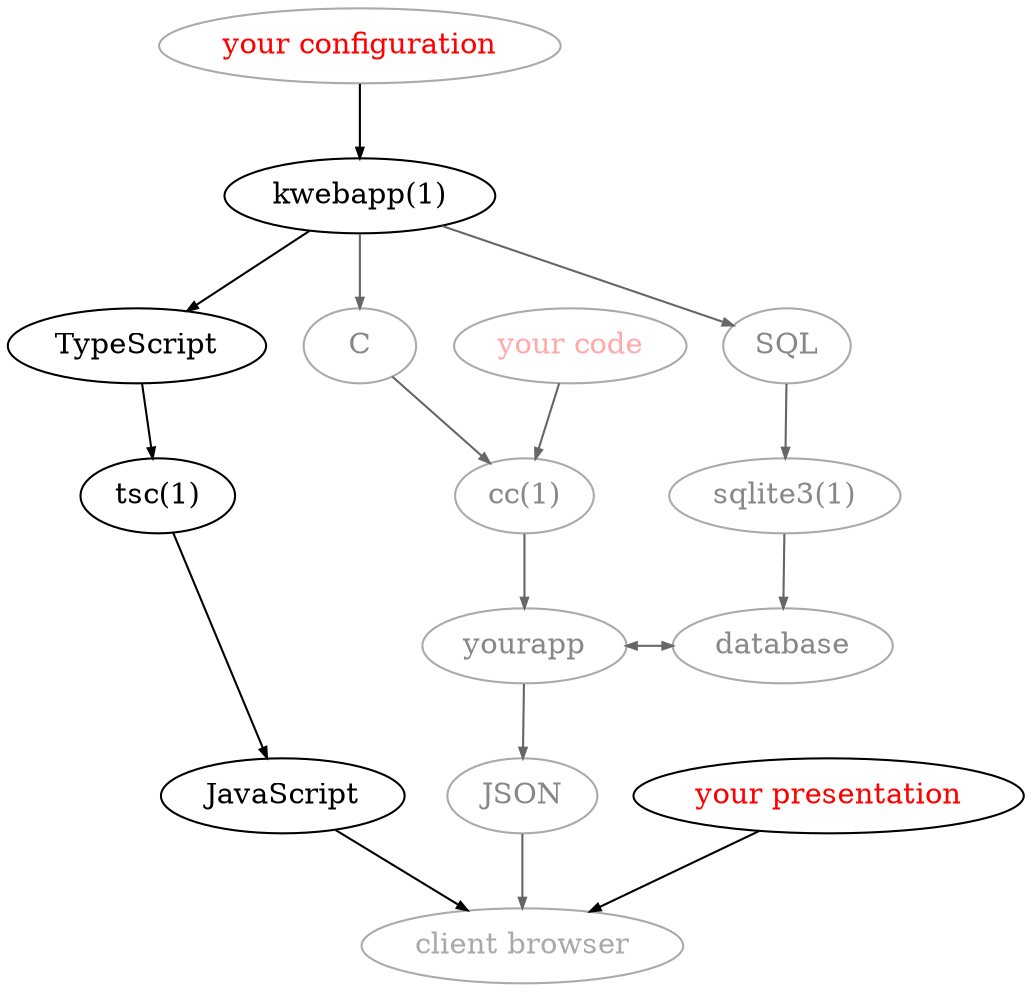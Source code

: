 digraph {
	edge [arrowsize="0.5";];
	bgcolor="transparent";
	splines=false;

	{ rank=source; kwebapp[label="your configuration", fontcolor="red", color="#aaaaaa"]; }

	{ rank=same; kwebapp1[label="kwebapp(1)"]; }

	{ rank=same; 
	  c[label="C", fontcolor="#888888", color="#aaaaaa"]; 
	  yourcode[label="your code", fontcolor="#ffaaaa" color="#aaaaaa"];
	  ts[label="TypeScript"];
	  sql[label="SQL", fontcolor="#888888", color="#aaaaaa"]; }
	{ rank=same; 
	  tsc[label="tsc(1)"];
	  cc[label="cc(1)", fontcolor="#888888", color="#aaaaaa"]; 
	  sqlite1[label="sqlite3(1)", fontcolor="#888888", color="#aaaaaa"]; }

	{ rank=same; 
	  yourapp[label="yourapp", fontcolor="#888888", color="#aaaaaa"]; 
	  db[label="database", fontcolor="#888888", color="#aaaaaa"]; }

	{ rank=same; 
	  js[label="JavaScript"];
	  html5[label="your presentation", fontcolor="red"]; 
	  json[label="JSON", fontcolor="#888888", color="#aaaaaa"]; }

	{ rank=sink; client[label="client browser", fontcolor="#aaaaaa", color="#aaaaaa"]; }

	kwebapp -> kwebapp1;

	kwebapp1 -> sql[color="#666666"];
	sql -> sqlite1[color="#666666"];
	sqlite1 -> db[color="#666666"];
	yourapp -> json[color="#666666"];
	yourapp -> db[dir="both", color="#666666"];

	c -> cc[color="#666666"];
	yourcode -> cc[color="#666666"];
	cc -> yourapp[color="#666666"];

	kwebapp1 -> c[color="#666666"];
	kwebapp1 -> ts;
	html5 -> client;
	js -> client;
	json -> client[color="#666666"];
	ts -> tsc -> js;

}
